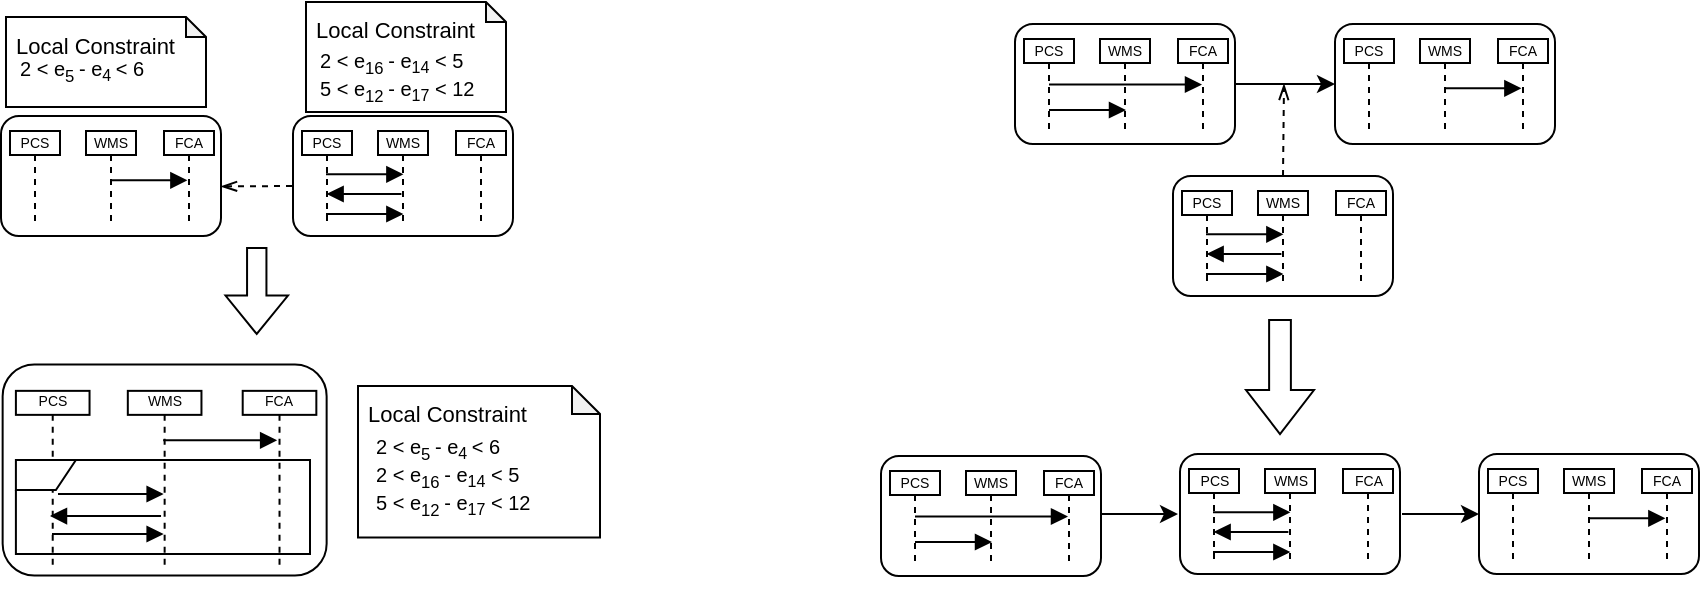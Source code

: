 <mxfile version="24.2.2" type="github">
  <diagram name="第 1 页" id="i0KmMHHk1Zkj_e7dvMLt">
    <mxGraphModel dx="1013" dy="676" grid="0" gridSize="10" guides="1" tooltips="1" connect="1" arrows="1" fold="1" page="1" pageScale="1" pageWidth="1169" pageHeight="1654" math="0" shadow="0">
      <root>
        <mxCell id="0" />
        <mxCell id="1" parent="0" />
        <mxCell id="WG0ip-Pwm0wapTQfm0fT-2" value="" style="group;fontSize=11;" vertex="1" connectable="0" parent="1">
          <mxGeometry x="110" y="140" width="110" height="63" as="geometry" />
        </mxCell>
        <mxCell id="WG0ip-Pwm0wapTQfm0fT-3" value="" style="rounded=1;whiteSpace=wrap;html=1;" vertex="1" parent="WG0ip-Pwm0wapTQfm0fT-2">
          <mxGeometry x="-2.5" y="-1" width="110" height="60.0" as="geometry" />
        </mxCell>
        <mxCell id="WG0ip-Pwm0wapTQfm0fT-4" value="&lt;font style=&quot;font-size: 7px;&quot;&gt;FCA&lt;/font&gt;" style="shape=umlLifeline;perimeter=lifelinePerimeter;whiteSpace=wrap;html=1;container=1;dropTarget=0;collapsible=0;recursiveResize=0;outlineConnect=0;portConstraint=eastwest;newEdgeStyle={&quot;curved&quot;:0,&quot;rounded&quot;:0};size=12;fontSize=7;" vertex="1" parent="WG0ip-Pwm0wapTQfm0fT-2">
          <mxGeometry x="79" y="6.5" width="25" height="45" as="geometry" />
        </mxCell>
        <mxCell id="WG0ip-Pwm0wapTQfm0fT-5" value="&lt;font style=&quot;font-size: 7px;&quot;&gt;WMS&lt;/font&gt;" style="shape=umlLifeline;perimeter=lifelinePerimeter;whiteSpace=wrap;html=1;container=1;dropTarget=0;collapsible=0;recursiveResize=0;outlineConnect=0;portConstraint=eastwest;newEdgeStyle={&quot;curved&quot;:0,&quot;rounded&quot;:0};size=12;fontSize=7;" vertex="1" parent="WG0ip-Pwm0wapTQfm0fT-2">
          <mxGeometry x="40" y="6.5" width="25" height="45.5" as="geometry" />
        </mxCell>
        <mxCell id="WG0ip-Pwm0wapTQfm0fT-6" value="&lt;font style=&quot;font-size: 7px;&quot;&gt;PCS&lt;/font&gt;" style="shape=umlLifeline;perimeter=lifelinePerimeter;whiteSpace=wrap;html=1;container=1;dropTarget=0;collapsible=0;recursiveResize=0;outlineConnect=0;portConstraint=eastwest;newEdgeStyle={&quot;curved&quot;:0,&quot;rounded&quot;:0};size=12;fontSize=7;" vertex="1" parent="WG0ip-Pwm0wapTQfm0fT-2">
          <mxGeometry x="2" y="6.5" width="25" height="45.5" as="geometry" />
        </mxCell>
        <mxCell id="WG0ip-Pwm0wapTQfm0fT-7" value="" style="html=1;verticalAlign=bottom;endArrow=block;curved=0;rounded=0;strokeWidth=1;" edge="1" parent="WG0ip-Pwm0wapTQfm0fT-2">
          <mxGeometry width="80" relative="1" as="geometry">
            <mxPoint x="52.0" y="31.16" as="sourcePoint" />
            <mxPoint x="90.69" y="31.16" as="targetPoint" />
          </mxGeometry>
        </mxCell>
        <mxCell id="WG0ip-Pwm0wapTQfm0fT-8" value="" style="group;fontSize=11;" vertex="1" connectable="0" parent="1">
          <mxGeometry x="256" y="140" width="110" height="63" as="geometry" />
        </mxCell>
        <mxCell id="WG0ip-Pwm0wapTQfm0fT-9" value="" style="rounded=1;whiteSpace=wrap;html=1;" vertex="1" parent="WG0ip-Pwm0wapTQfm0fT-8">
          <mxGeometry x="-2.5" y="-1" width="110" height="60.0" as="geometry" />
        </mxCell>
        <mxCell id="WG0ip-Pwm0wapTQfm0fT-10" value="&lt;font style=&quot;font-size: 7px;&quot;&gt;FCA&lt;/font&gt;" style="shape=umlLifeline;perimeter=lifelinePerimeter;whiteSpace=wrap;html=1;container=1;dropTarget=0;collapsible=0;recursiveResize=0;outlineConnect=0;portConstraint=eastwest;newEdgeStyle={&quot;curved&quot;:0,&quot;rounded&quot;:0};size=12;fontSize=7;" vertex="1" parent="WG0ip-Pwm0wapTQfm0fT-8">
          <mxGeometry x="79" y="6.5" width="25" height="45" as="geometry" />
        </mxCell>
        <mxCell id="WG0ip-Pwm0wapTQfm0fT-11" value="&lt;font style=&quot;font-size: 7px;&quot;&gt;WMS&lt;/font&gt;" style="shape=umlLifeline;perimeter=lifelinePerimeter;whiteSpace=wrap;html=1;container=1;dropTarget=0;collapsible=0;recursiveResize=0;outlineConnect=0;portConstraint=eastwest;newEdgeStyle={&quot;curved&quot;:0,&quot;rounded&quot;:0};size=12;fontSize=7;" vertex="1" parent="WG0ip-Pwm0wapTQfm0fT-8">
          <mxGeometry x="40" y="6.5" width="25" height="45.5" as="geometry" />
        </mxCell>
        <mxCell id="WG0ip-Pwm0wapTQfm0fT-12" value="&lt;font style=&quot;font-size: 7px;&quot;&gt;PCS&lt;/font&gt;" style="shape=umlLifeline;perimeter=lifelinePerimeter;whiteSpace=wrap;html=1;container=1;dropTarget=0;collapsible=0;recursiveResize=0;outlineConnect=0;portConstraint=eastwest;newEdgeStyle={&quot;curved&quot;:0,&quot;rounded&quot;:0};size=12;fontSize=7;" vertex="1" parent="WG0ip-Pwm0wapTQfm0fT-8">
          <mxGeometry x="2" y="6.5" width="25" height="45.5" as="geometry" />
        </mxCell>
        <mxCell id="WG0ip-Pwm0wapTQfm0fT-13" value="" style="html=1;verticalAlign=bottom;endArrow=block;curved=0;rounded=0;strokeWidth=1;" edge="1" parent="WG0ip-Pwm0wapTQfm0fT-8">
          <mxGeometry width="80" relative="1" as="geometry">
            <mxPoint x="51.69" y="38.0" as="sourcePoint" />
            <mxPoint x="14.31" y="38.0" as="targetPoint" />
          </mxGeometry>
        </mxCell>
        <mxCell id="WG0ip-Pwm0wapTQfm0fT-14" value="" style="html=1;verticalAlign=bottom;endArrow=block;curved=0;rounded=0;strokeWidth=1;" edge="1" parent="WG0ip-Pwm0wapTQfm0fT-8">
          <mxGeometry width="80" relative="1" as="geometry">
            <mxPoint x="14.0" y="28.16" as="sourcePoint" />
            <mxPoint x="52.69" y="28.16" as="targetPoint" />
          </mxGeometry>
        </mxCell>
        <mxCell id="WG0ip-Pwm0wapTQfm0fT-15" value="" style="html=1;verticalAlign=bottom;endArrow=block;curved=0;rounded=0;strokeWidth=1;" edge="1" parent="WG0ip-Pwm0wapTQfm0fT-8">
          <mxGeometry width="80" relative="1" as="geometry">
            <mxPoint x="14.0" y="48.0" as="sourcePoint" />
            <mxPoint x="52.69" y="48.0" as="targetPoint" />
          </mxGeometry>
        </mxCell>
        <mxCell id="WG0ip-Pwm0wapTQfm0fT-16" style="rounded=0;orthogonalLoop=1;jettySize=auto;html=1;entryX=1;entryY=0.587;entryDx=0;entryDy=0;entryPerimeter=0;dashed=1;endArrow=openThin;endFill=0;" edge="1" parent="1" target="WG0ip-Pwm0wapTQfm0fT-3">
          <mxGeometry relative="1" as="geometry">
            <mxPoint x="253" y="174" as="sourcePoint" />
          </mxGeometry>
        </mxCell>
        <mxCell id="WG0ip-Pwm0wapTQfm0fT-17" value="" style="group;fontSize=11;" vertex="1" connectable="0" parent="1">
          <mxGeometry x="112" y="265" width="162" height="118" as="geometry" />
        </mxCell>
        <mxCell id="WG0ip-Pwm0wapTQfm0fT-18" value="" style="rounded=1;whiteSpace=wrap;html=1;" vertex="1" parent="WG0ip-Pwm0wapTQfm0fT-17">
          <mxGeometry x="-3.682" y="-1.758" width="162" height="105.5" as="geometry" />
        </mxCell>
        <mxCell id="WG0ip-Pwm0wapTQfm0fT-19" value="&lt;font style=&quot;font-size: 7px;&quot;&gt;FCA&lt;/font&gt;" style="shape=umlLifeline;perimeter=lifelinePerimeter;whiteSpace=wrap;html=1;container=1;dropTarget=0;collapsible=0;recursiveResize=0;outlineConnect=0;portConstraint=eastwest;newEdgeStyle={&quot;curved&quot;:0,&quot;rounded&quot;:0};size=12;fontSize=7;" vertex="1" parent="WG0ip-Pwm0wapTQfm0fT-17">
          <mxGeometry x="116.35" y="11.43" width="36.82" height="87.57" as="geometry" />
        </mxCell>
        <mxCell id="WG0ip-Pwm0wapTQfm0fT-20" value="&lt;font style=&quot;font-size: 7px;&quot;&gt;WMS&lt;/font&gt;" style="shape=umlLifeline;perimeter=lifelinePerimeter;whiteSpace=wrap;html=1;container=1;dropTarget=0;collapsible=0;recursiveResize=0;outlineConnect=0;portConstraint=eastwest;newEdgeStyle={&quot;curved&quot;:0,&quot;rounded&quot;:0};size=12;fontSize=7;" vertex="1" parent="WG0ip-Pwm0wapTQfm0fT-17">
          <mxGeometry x="58.91" y="11.43" width="36.82" height="88.57" as="geometry" />
        </mxCell>
        <mxCell id="WG0ip-Pwm0wapTQfm0fT-21" value="&lt;font style=&quot;font-size: 7px;&quot;&gt;PCS&lt;/font&gt;" style="shape=umlLifeline;perimeter=lifelinePerimeter;whiteSpace=wrap;html=1;container=1;dropTarget=0;collapsible=0;recursiveResize=0;outlineConnect=0;portConstraint=eastwest;newEdgeStyle={&quot;curved&quot;:0,&quot;rounded&quot;:0};size=12;fontSize=7;" vertex="1" parent="WG0ip-Pwm0wapTQfm0fT-17">
          <mxGeometry x="2.95" y="11.43" width="36.82" height="89.57" as="geometry" />
        </mxCell>
        <mxCell id="WG0ip-Pwm0wapTQfm0fT-22" value="" style="html=1;verticalAlign=bottom;endArrow=block;curved=0;rounded=0;strokeWidth=1;" edge="1" parent="WG0ip-Pwm0wapTQfm0fT-17">
          <mxGeometry width="80" relative="1" as="geometry">
            <mxPoint x="76.582" y="36.147" as="sourcePoint" />
            <mxPoint x="133.562" y="36.147" as="targetPoint" />
          </mxGeometry>
        </mxCell>
        <mxCell id="WG0ip-Pwm0wapTQfm0fT-23" value="" style="shape=umlFrame;whiteSpace=wrap;html=1;pointerEvents=0;width=30;height=15;" vertex="1" parent="WG0ip-Pwm0wapTQfm0fT-17">
          <mxGeometry x="2.95" y="46" width="147.05" height="47" as="geometry" />
        </mxCell>
        <mxCell id="WG0ip-Pwm0wapTQfm0fT-24" value="" style="html=1;verticalAlign=bottom;endArrow=block;curved=0;rounded=0;strokeWidth=1;" edge="1" parent="WG0ip-Pwm0wapTQfm0fT-17">
          <mxGeometry width="80" relative="1" as="geometry">
            <mxPoint x="75.52" y="74.005" as="sourcePoint" />
            <mxPoint x="20.004" y="74.005" as="targetPoint" />
          </mxGeometry>
        </mxCell>
        <mxCell id="WG0ip-Pwm0wapTQfm0fT-25" value="" style="html=1;verticalAlign=bottom;endArrow=block;curved=0;rounded=0;strokeWidth=1;" edge="1" parent="WG0ip-Pwm0wapTQfm0fT-17" target="WG0ip-Pwm0wapTQfm0fT-20">
          <mxGeometry width="80" relative="1" as="geometry">
            <mxPoint x="24.0" y="63" as="sourcePoint" />
            <mxPoint x="62.69" y="63" as="targetPoint" />
          </mxGeometry>
        </mxCell>
        <mxCell id="WG0ip-Pwm0wapTQfm0fT-26" value="" style="html=1;verticalAlign=bottom;endArrow=block;curved=0;rounded=0;strokeWidth=1;" edge="1" parent="WG0ip-Pwm0wapTQfm0fT-17" target="WG0ip-Pwm0wapTQfm0fT-20">
          <mxGeometry width="80" relative="1" as="geometry">
            <mxPoint x="21" y="83" as="sourcePoint" />
            <mxPoint x="62.69" y="82.84" as="targetPoint" />
          </mxGeometry>
        </mxCell>
        <mxCell id="WG0ip-Pwm0wapTQfm0fT-27" value="" style="html=1;shadow=0;dashed=0;align=center;verticalAlign=middle;shape=mxgraph.arrows2.arrow;dy=0.69;dx=19.2;direction=south;notch=0;" vertex="1" parent="1">
          <mxGeometry x="219.75" y="205" width="31.25" height="43" as="geometry" />
        </mxCell>
        <mxCell id="WG0ip-Pwm0wapTQfm0fT-28" value="" style="group" vertex="1" connectable="0" parent="1">
          <mxGeometry x="286" y="274" width="121" height="72" as="geometry" />
        </mxCell>
        <mxCell id="WG0ip-Pwm0wapTQfm0fT-29" value="" style="shape=note;whiteSpace=wrap;html=1;backgroundOutline=1;darkOpacity=0.05;size=14;" vertex="1" parent="WG0ip-Pwm0wapTQfm0fT-28">
          <mxGeometry width="121" height="75.789" as="geometry" />
        </mxCell>
        <mxCell id="WG0ip-Pwm0wapTQfm0fT-30" value="&lt;span style=&quot;font-size: 11px; text-wrap: nowrap;&quot;&gt;Local Constraint&lt;/span&gt;" style="text;whiteSpace=wrap;html=1;" vertex="1" parent="WG0ip-Pwm0wapTQfm0fT-28">
          <mxGeometry x="3.026" y="0.004" width="78.65" height="58.699" as="geometry" />
        </mxCell>
        <mxCell id="WG0ip-Pwm0wapTQfm0fT-31" value="&lt;div&gt;&lt;div&gt;&lt;div&gt;2 &amp;lt; e&lt;sub&gt;5&amp;nbsp;&lt;/sub&gt;- e&lt;span style=&quot;font-size: 6.944px;&quot;&gt;&lt;sub style=&quot;font-size: 8px;&quot;&gt;4&amp;nbsp;&lt;/sub&gt;&lt;/span&gt;&amp;lt; 6&lt;br&gt;&lt;/div&gt;&lt;/div&gt;&lt;/div&gt;&lt;div&gt;2 &amp;lt; e&lt;sub&gt;16&lt;/sub&gt;&lt;span style=&quot;font-size: 8.333px;&quot;&gt;&amp;nbsp;&lt;/span&gt;- e&lt;span style=&quot;font-size: 8.333px;&quot;&gt;&lt;sub style=&quot;font-size: 8px;&quot;&gt;14&lt;/sub&gt;&lt;/span&gt;&amp;nbsp;&amp;lt; 5&lt;div&gt;5 &amp;lt; e&lt;sub&gt;12&lt;/sub&gt;&lt;span style=&quot;font-size: 8.333px;&quot;&gt;&amp;nbsp;&lt;/span&gt;- e&lt;span style=&quot;font-size: 8.333px;&quot;&gt;&lt;sub style=&quot;font-size: 8px;&quot;&gt;17&lt;/sub&gt;&lt;/span&gt;&amp;nbsp;&amp;lt; 12&lt;/div&gt;&lt;/div&gt;" style="text;align=left;verticalAlign=top;rounded=0;horizontal=1;fontSize=10;html=1;" vertex="1" parent="WG0ip-Pwm0wapTQfm0fT-28">
          <mxGeometry x="7.05" y="18.391" width="94.783" height="31.2" as="geometry" />
        </mxCell>
        <mxCell id="WG0ip-Pwm0wapTQfm0fT-32" value="" style="group" vertex="1" connectable="0" parent="1">
          <mxGeometry x="110" y="89.5" width="120" height="45" as="geometry" />
        </mxCell>
        <mxCell id="WG0ip-Pwm0wapTQfm0fT-33" value="" style="shape=note;whiteSpace=wrap;html=1;backgroundOutline=1;darkOpacity=0.05;size=10;" vertex="1" parent="WG0ip-Pwm0wapTQfm0fT-32">
          <mxGeometry width="100" height="45" as="geometry" />
        </mxCell>
        <mxCell id="WG0ip-Pwm0wapTQfm0fT-34" value="&lt;span style=&quot;font-size: 11px; text-wrap: nowrap;&quot;&gt;Local Constraint&lt;/span&gt;" style="text;whiteSpace=wrap;html=1;" vertex="1" parent="WG0ip-Pwm0wapTQfm0fT-32">
          <mxGeometry x="3.001" y="0.003" width="78" height="36.687" as="geometry" />
        </mxCell>
        <mxCell id="WG0ip-Pwm0wapTQfm0fT-35" value="&lt;div&gt;&lt;div&gt;&lt;div&gt;2 &amp;lt; e&lt;sub&gt;5&amp;nbsp;&lt;/sub&gt;- e&lt;span style=&quot;font-size: 6.944px;&quot;&gt;&lt;sub style=&quot;font-size: 8px;&quot;&gt;4&amp;nbsp;&lt;/sub&gt;&lt;/span&gt;&amp;lt; 6&lt;br&gt;&lt;/div&gt;&lt;/div&gt;&lt;/div&gt;" style="text;align=left;verticalAlign=top;rounded=0;horizontal=1;fontSize=10;html=1;" vertex="1" parent="WG0ip-Pwm0wapTQfm0fT-32">
          <mxGeometry x="5" y="13.658" width="94" height="19.5" as="geometry" />
        </mxCell>
        <mxCell id="WG0ip-Pwm0wapTQfm0fT-40" value="" style="group;fontSize=11;" vertex="1" connectable="0" parent="1">
          <mxGeometry x="617" y="94" width="110" height="63" as="geometry" />
        </mxCell>
        <mxCell id="WG0ip-Pwm0wapTQfm0fT-41" value="" style="rounded=1;whiteSpace=wrap;html=1;" vertex="1" parent="WG0ip-Pwm0wapTQfm0fT-40">
          <mxGeometry x="-2.5" y="-1" width="110" height="60.0" as="geometry" />
        </mxCell>
        <mxCell id="WG0ip-Pwm0wapTQfm0fT-42" value="" style="html=1;verticalAlign=bottom;endArrow=block;curved=0;rounded=0;strokeWidth=1;" edge="1" parent="WG0ip-Pwm0wapTQfm0fT-40" source="WG0ip-Pwm0wapTQfm0fT-45" target="WG0ip-Pwm0wapTQfm0fT-43">
          <mxGeometry width="80" relative="1" as="geometry">
            <mxPoint x="19.002" y="34.002" as="sourcePoint" />
            <mxPoint x="50.57" y="34" as="targetPoint" />
          </mxGeometry>
        </mxCell>
        <mxCell id="WG0ip-Pwm0wapTQfm0fT-43" value="&lt;font style=&quot;font-size: 7px;&quot;&gt;FCA&lt;/font&gt;" style="shape=umlLifeline;perimeter=lifelinePerimeter;whiteSpace=wrap;html=1;container=1;dropTarget=0;collapsible=0;recursiveResize=0;outlineConnect=0;portConstraint=eastwest;newEdgeStyle={&quot;curved&quot;:0,&quot;rounded&quot;:0};size=12;fontSize=7;" vertex="1" parent="WG0ip-Pwm0wapTQfm0fT-40">
          <mxGeometry x="79" y="6.5" width="25" height="45" as="geometry" />
        </mxCell>
        <mxCell id="WG0ip-Pwm0wapTQfm0fT-44" value="&lt;font style=&quot;font-size: 7px;&quot;&gt;WMS&lt;/font&gt;" style="shape=umlLifeline;perimeter=lifelinePerimeter;whiteSpace=wrap;html=1;container=1;dropTarget=0;collapsible=0;recursiveResize=0;outlineConnect=0;portConstraint=eastwest;newEdgeStyle={&quot;curved&quot;:0,&quot;rounded&quot;:0};size=12;fontSize=7;" vertex="1" parent="WG0ip-Pwm0wapTQfm0fT-40">
          <mxGeometry x="40" y="6.5" width="25" height="45.5" as="geometry" />
        </mxCell>
        <mxCell id="WG0ip-Pwm0wapTQfm0fT-45" value="&lt;font style=&quot;font-size: 7px;&quot;&gt;PCS&lt;/font&gt;" style="shape=umlLifeline;perimeter=lifelinePerimeter;whiteSpace=wrap;html=1;container=1;dropTarget=0;collapsible=0;recursiveResize=0;outlineConnect=0;portConstraint=eastwest;newEdgeStyle={&quot;curved&quot;:0,&quot;rounded&quot;:0};size=12;fontSize=7;" vertex="1" parent="WG0ip-Pwm0wapTQfm0fT-40">
          <mxGeometry x="2" y="6.5" width="25" height="45.5" as="geometry" />
        </mxCell>
        <mxCell id="WG0ip-Pwm0wapTQfm0fT-46" value="" style="html=1;verticalAlign=bottom;endArrow=block;curved=0;rounded=0;strokeWidth=1;" edge="1" parent="WG0ip-Pwm0wapTQfm0fT-40" source="WG0ip-Pwm0wapTQfm0fT-45">
          <mxGeometry width="80" relative="1" as="geometry">
            <mxPoint x="16.5" y="42" as="sourcePoint" />
            <mxPoint x="53" y="42" as="targetPoint" />
          </mxGeometry>
        </mxCell>
        <mxCell id="WG0ip-Pwm0wapTQfm0fT-47" style="rounded=0;orthogonalLoop=1;jettySize=auto;html=1;exitX=1;exitY=0.5;exitDx=0;exitDy=0;entryX=0;entryY=0.5;entryDx=0;entryDy=0;" edge="1" parent="1" source="WG0ip-Pwm0wapTQfm0fT-41" target="WG0ip-Pwm0wapTQfm0fT-49">
          <mxGeometry relative="1" as="geometry">
            <mxPoint x="647" y="195" as="targetPoint" />
          </mxGeometry>
        </mxCell>
        <mxCell id="WG0ip-Pwm0wapTQfm0fT-48" value="" style="group;fontSize=11;" vertex="1" connectable="0" parent="1">
          <mxGeometry x="777" y="94" width="110" height="63" as="geometry" />
        </mxCell>
        <mxCell id="WG0ip-Pwm0wapTQfm0fT-49" value="" style="rounded=1;whiteSpace=wrap;html=1;" vertex="1" parent="WG0ip-Pwm0wapTQfm0fT-48">
          <mxGeometry x="-2.5" y="-1" width="110" height="60.0" as="geometry" />
        </mxCell>
        <mxCell id="WG0ip-Pwm0wapTQfm0fT-50" value="&lt;font style=&quot;font-size: 7px;&quot;&gt;FCA&lt;/font&gt;" style="shape=umlLifeline;perimeter=lifelinePerimeter;whiteSpace=wrap;html=1;container=1;dropTarget=0;collapsible=0;recursiveResize=0;outlineConnect=0;portConstraint=eastwest;newEdgeStyle={&quot;curved&quot;:0,&quot;rounded&quot;:0};size=12;fontSize=7;" vertex="1" parent="WG0ip-Pwm0wapTQfm0fT-48">
          <mxGeometry x="79" y="6.5" width="25" height="45" as="geometry" />
        </mxCell>
        <mxCell id="WG0ip-Pwm0wapTQfm0fT-51" value="&lt;font style=&quot;font-size: 7px;&quot;&gt;WMS&lt;/font&gt;" style="shape=umlLifeline;perimeter=lifelinePerimeter;whiteSpace=wrap;html=1;container=1;dropTarget=0;collapsible=0;recursiveResize=0;outlineConnect=0;portConstraint=eastwest;newEdgeStyle={&quot;curved&quot;:0,&quot;rounded&quot;:0};size=12;fontSize=7;" vertex="1" parent="WG0ip-Pwm0wapTQfm0fT-48">
          <mxGeometry x="40" y="6.5" width="25" height="45.5" as="geometry" />
        </mxCell>
        <mxCell id="WG0ip-Pwm0wapTQfm0fT-52" value="&lt;font style=&quot;font-size: 7px;&quot;&gt;PCS&lt;/font&gt;" style="shape=umlLifeline;perimeter=lifelinePerimeter;whiteSpace=wrap;html=1;container=1;dropTarget=0;collapsible=0;recursiveResize=0;outlineConnect=0;portConstraint=eastwest;newEdgeStyle={&quot;curved&quot;:0,&quot;rounded&quot;:0};size=12;fontSize=7;" vertex="1" parent="WG0ip-Pwm0wapTQfm0fT-48">
          <mxGeometry x="2" y="6.5" width="25" height="45.5" as="geometry" />
        </mxCell>
        <mxCell id="WG0ip-Pwm0wapTQfm0fT-53" value="" style="html=1;verticalAlign=bottom;endArrow=block;curved=0;rounded=0;strokeWidth=1;" edge="1" parent="WG0ip-Pwm0wapTQfm0fT-48">
          <mxGeometry width="80" relative="1" as="geometry">
            <mxPoint x="52.0" y="31.16" as="sourcePoint" />
            <mxPoint x="90.69" y="31.16" as="targetPoint" />
          </mxGeometry>
        </mxCell>
        <mxCell id="WG0ip-Pwm0wapTQfm0fT-54" value="" style="group;fontSize=11;" vertex="1" connectable="0" parent="1">
          <mxGeometry x="696" y="170" width="110" height="63" as="geometry" />
        </mxCell>
        <mxCell id="WG0ip-Pwm0wapTQfm0fT-55" value="" style="rounded=1;whiteSpace=wrap;html=1;" vertex="1" parent="WG0ip-Pwm0wapTQfm0fT-54">
          <mxGeometry x="-2.5" y="-1" width="110" height="60.0" as="geometry" />
        </mxCell>
        <mxCell id="WG0ip-Pwm0wapTQfm0fT-56" value="&lt;font style=&quot;font-size: 7px;&quot;&gt;FCA&lt;/font&gt;" style="shape=umlLifeline;perimeter=lifelinePerimeter;whiteSpace=wrap;html=1;container=1;dropTarget=0;collapsible=0;recursiveResize=0;outlineConnect=0;portConstraint=eastwest;newEdgeStyle={&quot;curved&quot;:0,&quot;rounded&quot;:0};size=12;fontSize=7;" vertex="1" parent="WG0ip-Pwm0wapTQfm0fT-54">
          <mxGeometry x="79" y="6.5" width="25" height="45" as="geometry" />
        </mxCell>
        <mxCell id="WG0ip-Pwm0wapTQfm0fT-57" value="&lt;font style=&quot;font-size: 7px;&quot;&gt;WMS&lt;/font&gt;" style="shape=umlLifeline;perimeter=lifelinePerimeter;whiteSpace=wrap;html=1;container=1;dropTarget=0;collapsible=0;recursiveResize=0;outlineConnect=0;portConstraint=eastwest;newEdgeStyle={&quot;curved&quot;:0,&quot;rounded&quot;:0};size=12;fontSize=7;" vertex="1" parent="WG0ip-Pwm0wapTQfm0fT-54">
          <mxGeometry x="40" y="6.5" width="25" height="45.5" as="geometry" />
        </mxCell>
        <mxCell id="WG0ip-Pwm0wapTQfm0fT-58" value="&lt;font style=&quot;font-size: 7px;&quot;&gt;PCS&lt;/font&gt;" style="shape=umlLifeline;perimeter=lifelinePerimeter;whiteSpace=wrap;html=1;container=1;dropTarget=0;collapsible=0;recursiveResize=0;outlineConnect=0;portConstraint=eastwest;newEdgeStyle={&quot;curved&quot;:0,&quot;rounded&quot;:0};size=12;fontSize=7;" vertex="1" parent="WG0ip-Pwm0wapTQfm0fT-54">
          <mxGeometry x="2" y="6.5" width="25" height="45.5" as="geometry" />
        </mxCell>
        <mxCell id="WG0ip-Pwm0wapTQfm0fT-59" value="" style="html=1;verticalAlign=bottom;endArrow=block;curved=0;rounded=0;strokeWidth=1;" edge="1" parent="WG0ip-Pwm0wapTQfm0fT-54">
          <mxGeometry width="80" relative="1" as="geometry">
            <mxPoint x="51.69" y="38.0" as="sourcePoint" />
            <mxPoint x="14.31" y="38.0" as="targetPoint" />
          </mxGeometry>
        </mxCell>
        <mxCell id="WG0ip-Pwm0wapTQfm0fT-60" value="" style="html=1;verticalAlign=bottom;endArrow=block;curved=0;rounded=0;strokeWidth=1;" edge="1" parent="WG0ip-Pwm0wapTQfm0fT-54">
          <mxGeometry width="80" relative="1" as="geometry">
            <mxPoint x="14.0" y="28.16" as="sourcePoint" />
            <mxPoint x="52.69" y="28.16" as="targetPoint" />
          </mxGeometry>
        </mxCell>
        <mxCell id="WG0ip-Pwm0wapTQfm0fT-61" value="" style="html=1;verticalAlign=bottom;endArrow=block;curved=0;rounded=0;strokeWidth=1;" edge="1" parent="WG0ip-Pwm0wapTQfm0fT-54">
          <mxGeometry width="80" relative="1" as="geometry">
            <mxPoint x="14.0" y="48.0" as="sourcePoint" />
            <mxPoint x="52.69" y="48.0" as="targetPoint" />
          </mxGeometry>
        </mxCell>
        <mxCell id="WG0ip-Pwm0wapTQfm0fT-62" value="" style="html=1;shadow=0;dashed=0;align=center;verticalAlign=middle;shape=mxgraph.arrows2.arrow;dy=0.68;dx=22;direction=south;notch=0;" vertex="1" parent="1">
          <mxGeometry x="730" y="241" width="34" height="57" as="geometry" />
        </mxCell>
        <mxCell id="WG0ip-Pwm0wapTQfm0fT-63" style="rounded=0;orthogonalLoop=1;jettySize=auto;html=1;dashed=1;endArrow=openThin;endFill=0;exitX=0.5;exitY=0;exitDx=0;exitDy=0;" edge="1" parent="1" source="WG0ip-Pwm0wapTQfm0fT-55">
          <mxGeometry relative="1" as="geometry">
            <mxPoint x="889" y="102" as="sourcePoint" />
            <mxPoint x="749" y="123" as="targetPoint" />
          </mxGeometry>
        </mxCell>
        <mxCell id="WG0ip-Pwm0wapTQfm0fT-64" value="" style="group;fontSize=11;" vertex="1" connectable="0" parent="1">
          <mxGeometry x="550" y="310" width="110" height="63" as="geometry" />
        </mxCell>
        <mxCell id="WG0ip-Pwm0wapTQfm0fT-65" value="" style="rounded=1;whiteSpace=wrap;html=1;" vertex="1" parent="WG0ip-Pwm0wapTQfm0fT-64">
          <mxGeometry x="-2.5" y="-1" width="110" height="60.0" as="geometry" />
        </mxCell>
        <mxCell id="WG0ip-Pwm0wapTQfm0fT-66" value="" style="html=1;verticalAlign=bottom;endArrow=block;curved=0;rounded=0;strokeWidth=1;" edge="1" parent="WG0ip-Pwm0wapTQfm0fT-64" source="WG0ip-Pwm0wapTQfm0fT-69" target="WG0ip-Pwm0wapTQfm0fT-67">
          <mxGeometry width="80" relative="1" as="geometry">
            <mxPoint x="19.002" y="34.002" as="sourcePoint" />
            <mxPoint x="50.57" y="34" as="targetPoint" />
          </mxGeometry>
        </mxCell>
        <mxCell id="WG0ip-Pwm0wapTQfm0fT-67" value="&lt;font style=&quot;font-size: 7px;&quot;&gt;FCA&lt;/font&gt;" style="shape=umlLifeline;perimeter=lifelinePerimeter;whiteSpace=wrap;html=1;container=1;dropTarget=0;collapsible=0;recursiveResize=0;outlineConnect=0;portConstraint=eastwest;newEdgeStyle={&quot;curved&quot;:0,&quot;rounded&quot;:0};size=12;fontSize=7;" vertex="1" parent="WG0ip-Pwm0wapTQfm0fT-64">
          <mxGeometry x="79" y="6.5" width="25" height="45" as="geometry" />
        </mxCell>
        <mxCell id="WG0ip-Pwm0wapTQfm0fT-68" value="&lt;font style=&quot;font-size: 7px;&quot;&gt;WMS&lt;/font&gt;" style="shape=umlLifeline;perimeter=lifelinePerimeter;whiteSpace=wrap;html=1;container=1;dropTarget=0;collapsible=0;recursiveResize=0;outlineConnect=0;portConstraint=eastwest;newEdgeStyle={&quot;curved&quot;:0,&quot;rounded&quot;:0};size=12;fontSize=7;" vertex="1" parent="WG0ip-Pwm0wapTQfm0fT-64">
          <mxGeometry x="40" y="6.5" width="25" height="45.5" as="geometry" />
        </mxCell>
        <mxCell id="WG0ip-Pwm0wapTQfm0fT-69" value="&lt;font style=&quot;font-size: 7px;&quot;&gt;PCS&lt;/font&gt;" style="shape=umlLifeline;perimeter=lifelinePerimeter;whiteSpace=wrap;html=1;container=1;dropTarget=0;collapsible=0;recursiveResize=0;outlineConnect=0;portConstraint=eastwest;newEdgeStyle={&quot;curved&quot;:0,&quot;rounded&quot;:0};size=12;fontSize=7;" vertex="1" parent="WG0ip-Pwm0wapTQfm0fT-64">
          <mxGeometry x="2" y="6.5" width="25" height="45.5" as="geometry" />
        </mxCell>
        <mxCell id="WG0ip-Pwm0wapTQfm0fT-70" value="" style="html=1;verticalAlign=bottom;endArrow=block;curved=0;rounded=0;strokeWidth=1;" edge="1" parent="WG0ip-Pwm0wapTQfm0fT-64" source="WG0ip-Pwm0wapTQfm0fT-69">
          <mxGeometry width="80" relative="1" as="geometry">
            <mxPoint x="16.5" y="42" as="sourcePoint" />
            <mxPoint x="53" y="42" as="targetPoint" />
          </mxGeometry>
        </mxCell>
        <mxCell id="WG0ip-Pwm0wapTQfm0fT-78" value="" style="group;fontSize=11;" vertex="1" connectable="0" parent="1">
          <mxGeometry x="699.5" y="309" width="110" height="63" as="geometry" />
        </mxCell>
        <mxCell id="WG0ip-Pwm0wapTQfm0fT-79" value="" style="rounded=1;whiteSpace=wrap;html=1;" vertex="1" parent="WG0ip-Pwm0wapTQfm0fT-78">
          <mxGeometry x="-2.5" y="-1" width="110" height="60.0" as="geometry" />
        </mxCell>
        <mxCell id="WG0ip-Pwm0wapTQfm0fT-80" value="&lt;font style=&quot;font-size: 7px;&quot;&gt;FCA&lt;/font&gt;" style="shape=umlLifeline;perimeter=lifelinePerimeter;whiteSpace=wrap;html=1;container=1;dropTarget=0;collapsible=0;recursiveResize=0;outlineConnect=0;portConstraint=eastwest;newEdgeStyle={&quot;curved&quot;:0,&quot;rounded&quot;:0};size=12;fontSize=7;" vertex="1" parent="WG0ip-Pwm0wapTQfm0fT-78">
          <mxGeometry x="79" y="6.5" width="25" height="45" as="geometry" />
        </mxCell>
        <mxCell id="WG0ip-Pwm0wapTQfm0fT-81" value="&lt;font style=&quot;font-size: 7px;&quot;&gt;WMS&lt;/font&gt;" style="shape=umlLifeline;perimeter=lifelinePerimeter;whiteSpace=wrap;html=1;container=1;dropTarget=0;collapsible=0;recursiveResize=0;outlineConnect=0;portConstraint=eastwest;newEdgeStyle={&quot;curved&quot;:0,&quot;rounded&quot;:0};size=12;fontSize=7;" vertex="1" parent="WG0ip-Pwm0wapTQfm0fT-78">
          <mxGeometry x="40" y="6.5" width="25" height="45.5" as="geometry" />
        </mxCell>
        <mxCell id="WG0ip-Pwm0wapTQfm0fT-82" value="&lt;font style=&quot;font-size: 7px;&quot;&gt;PCS&lt;/font&gt;" style="shape=umlLifeline;perimeter=lifelinePerimeter;whiteSpace=wrap;html=1;container=1;dropTarget=0;collapsible=0;recursiveResize=0;outlineConnect=0;portConstraint=eastwest;newEdgeStyle={&quot;curved&quot;:0,&quot;rounded&quot;:0};size=12;fontSize=7;" vertex="1" parent="WG0ip-Pwm0wapTQfm0fT-78">
          <mxGeometry x="2" y="6.5" width="25" height="45.5" as="geometry" />
        </mxCell>
        <mxCell id="WG0ip-Pwm0wapTQfm0fT-83" value="" style="html=1;verticalAlign=bottom;endArrow=block;curved=0;rounded=0;strokeWidth=1;" edge="1" parent="WG0ip-Pwm0wapTQfm0fT-78">
          <mxGeometry width="80" relative="1" as="geometry">
            <mxPoint x="51.69" y="38.0" as="sourcePoint" />
            <mxPoint x="14.31" y="38.0" as="targetPoint" />
          </mxGeometry>
        </mxCell>
        <mxCell id="WG0ip-Pwm0wapTQfm0fT-84" value="" style="html=1;verticalAlign=bottom;endArrow=block;curved=0;rounded=0;strokeWidth=1;" edge="1" parent="WG0ip-Pwm0wapTQfm0fT-78">
          <mxGeometry width="80" relative="1" as="geometry">
            <mxPoint x="14.0" y="28.16" as="sourcePoint" />
            <mxPoint x="52.69" y="28.16" as="targetPoint" />
          </mxGeometry>
        </mxCell>
        <mxCell id="WG0ip-Pwm0wapTQfm0fT-85" value="" style="html=1;verticalAlign=bottom;endArrow=block;curved=0;rounded=0;strokeWidth=1;" edge="1" parent="WG0ip-Pwm0wapTQfm0fT-78">
          <mxGeometry width="80" relative="1" as="geometry">
            <mxPoint x="14.0" y="48.0" as="sourcePoint" />
            <mxPoint x="52.69" y="48.0" as="targetPoint" />
          </mxGeometry>
        </mxCell>
        <mxCell id="WG0ip-Pwm0wapTQfm0fT-86" style="rounded=0;orthogonalLoop=1;jettySize=auto;html=1;exitX=1;exitY=0.5;exitDx=0;exitDy=0;entryX=0;entryY=0.5;entryDx=0;entryDy=0;" edge="1" parent="1">
          <mxGeometry relative="1" as="geometry">
            <mxPoint x="696" y="338" as="targetPoint" />
            <mxPoint x="657" y="338" as="sourcePoint" />
          </mxGeometry>
        </mxCell>
        <mxCell id="WG0ip-Pwm0wapTQfm0fT-89" value="" style="group" vertex="1" connectable="0" parent="1">
          <mxGeometry x="260" y="82" width="120" height="55" as="geometry" />
        </mxCell>
        <mxCell id="WG0ip-Pwm0wapTQfm0fT-90" value="" style="shape=note;whiteSpace=wrap;html=1;backgroundOutline=1;darkOpacity=0.05;size=10;" vertex="1" parent="WG0ip-Pwm0wapTQfm0fT-89">
          <mxGeometry width="100" height="55.0" as="geometry" />
        </mxCell>
        <mxCell id="WG0ip-Pwm0wapTQfm0fT-91" value="&lt;span style=&quot;font-size: 11px; text-wrap: nowrap;&quot;&gt;Local Constraint&lt;/span&gt;" style="text;whiteSpace=wrap;html=1;" vertex="1" parent="WG0ip-Pwm0wapTQfm0fT-89">
          <mxGeometry x="3.001" y="0.003" width="78" height="44.84" as="geometry" />
        </mxCell>
        <mxCell id="WG0ip-Pwm0wapTQfm0fT-92" value="&lt;div&gt;&lt;div&gt;&lt;div&gt;2 &amp;lt; e&lt;sub&gt;16&lt;/sub&gt;&lt;span style=&quot;font-size: 8.333px;&quot;&gt;&amp;nbsp;&lt;/span&gt;- e&lt;span style=&quot;font-size: 8.333px;&quot;&gt;&lt;sub style=&quot;font-size: 8px;&quot;&gt;14&lt;/sub&gt;&lt;/span&gt;&amp;nbsp;&amp;lt; 5&lt;div&gt;5 &amp;lt; e&lt;sub&gt;12&lt;/sub&gt;&lt;span style=&quot;font-size: 8.333px;&quot;&gt;&amp;nbsp;&lt;/span&gt;- e&lt;span style=&quot;font-size: 8.333px;&quot;&gt;&lt;sub style=&quot;font-size: 8px;&quot;&gt;17&lt;/sub&gt;&lt;/span&gt;&amp;nbsp;&amp;lt; 12&lt;/div&gt;&lt;/div&gt;&lt;/div&gt;&lt;/div&gt;" style="text;align=left;verticalAlign=top;rounded=0;horizontal=1;fontSize=10;html=1;" vertex="1" parent="WG0ip-Pwm0wapTQfm0fT-89">
          <mxGeometry x="5" y="16.693" width="94" height="23.833" as="geometry" />
        </mxCell>
        <mxCell id="WG0ip-Pwm0wapTQfm0fT-101" style="rounded=0;orthogonalLoop=1;jettySize=auto;html=1;exitX=1;exitY=0.5;exitDx=0;exitDy=0;entryX=0;entryY=0.5;entryDx=0;entryDy=0;" edge="1" parent="1" target="WG0ip-Pwm0wapTQfm0fT-103">
          <mxGeometry relative="1" as="geometry">
            <mxPoint x="845" y="341" as="targetPoint" />
            <mxPoint x="808" y="338" as="sourcePoint" />
          </mxGeometry>
        </mxCell>
        <mxCell id="WG0ip-Pwm0wapTQfm0fT-102" value="" style="group;fontSize=11;" vertex="1" connectable="0" parent="1">
          <mxGeometry x="849" y="309" width="110" height="63" as="geometry" />
        </mxCell>
        <mxCell id="WG0ip-Pwm0wapTQfm0fT-103" value="" style="rounded=1;whiteSpace=wrap;html=1;" vertex="1" parent="WG0ip-Pwm0wapTQfm0fT-102">
          <mxGeometry x="-2.5" y="-1" width="110" height="60.0" as="geometry" />
        </mxCell>
        <mxCell id="WG0ip-Pwm0wapTQfm0fT-104" value="&lt;font style=&quot;font-size: 7px;&quot;&gt;FCA&lt;/font&gt;" style="shape=umlLifeline;perimeter=lifelinePerimeter;whiteSpace=wrap;html=1;container=1;dropTarget=0;collapsible=0;recursiveResize=0;outlineConnect=0;portConstraint=eastwest;newEdgeStyle={&quot;curved&quot;:0,&quot;rounded&quot;:0};size=12;fontSize=7;" vertex="1" parent="WG0ip-Pwm0wapTQfm0fT-102">
          <mxGeometry x="79" y="6.5" width="25" height="45" as="geometry" />
        </mxCell>
        <mxCell id="WG0ip-Pwm0wapTQfm0fT-105" value="&lt;font style=&quot;font-size: 7px;&quot;&gt;WMS&lt;/font&gt;" style="shape=umlLifeline;perimeter=lifelinePerimeter;whiteSpace=wrap;html=1;container=1;dropTarget=0;collapsible=0;recursiveResize=0;outlineConnect=0;portConstraint=eastwest;newEdgeStyle={&quot;curved&quot;:0,&quot;rounded&quot;:0};size=12;fontSize=7;" vertex="1" parent="WG0ip-Pwm0wapTQfm0fT-102">
          <mxGeometry x="40" y="6.5" width="25" height="45.5" as="geometry" />
        </mxCell>
        <mxCell id="WG0ip-Pwm0wapTQfm0fT-106" value="&lt;font style=&quot;font-size: 7px;&quot;&gt;PCS&lt;/font&gt;" style="shape=umlLifeline;perimeter=lifelinePerimeter;whiteSpace=wrap;html=1;container=1;dropTarget=0;collapsible=0;recursiveResize=0;outlineConnect=0;portConstraint=eastwest;newEdgeStyle={&quot;curved&quot;:0,&quot;rounded&quot;:0};size=12;fontSize=7;" vertex="1" parent="WG0ip-Pwm0wapTQfm0fT-102">
          <mxGeometry x="2" y="6.5" width="25" height="45.5" as="geometry" />
        </mxCell>
        <mxCell id="WG0ip-Pwm0wapTQfm0fT-107" value="" style="html=1;verticalAlign=bottom;endArrow=block;curved=0;rounded=0;strokeWidth=1;" edge="1" parent="WG0ip-Pwm0wapTQfm0fT-102">
          <mxGeometry width="80" relative="1" as="geometry">
            <mxPoint x="52.0" y="31.16" as="sourcePoint" />
            <mxPoint x="90.69" y="31.16" as="targetPoint" />
          </mxGeometry>
        </mxCell>
      </root>
    </mxGraphModel>
  </diagram>
</mxfile>
